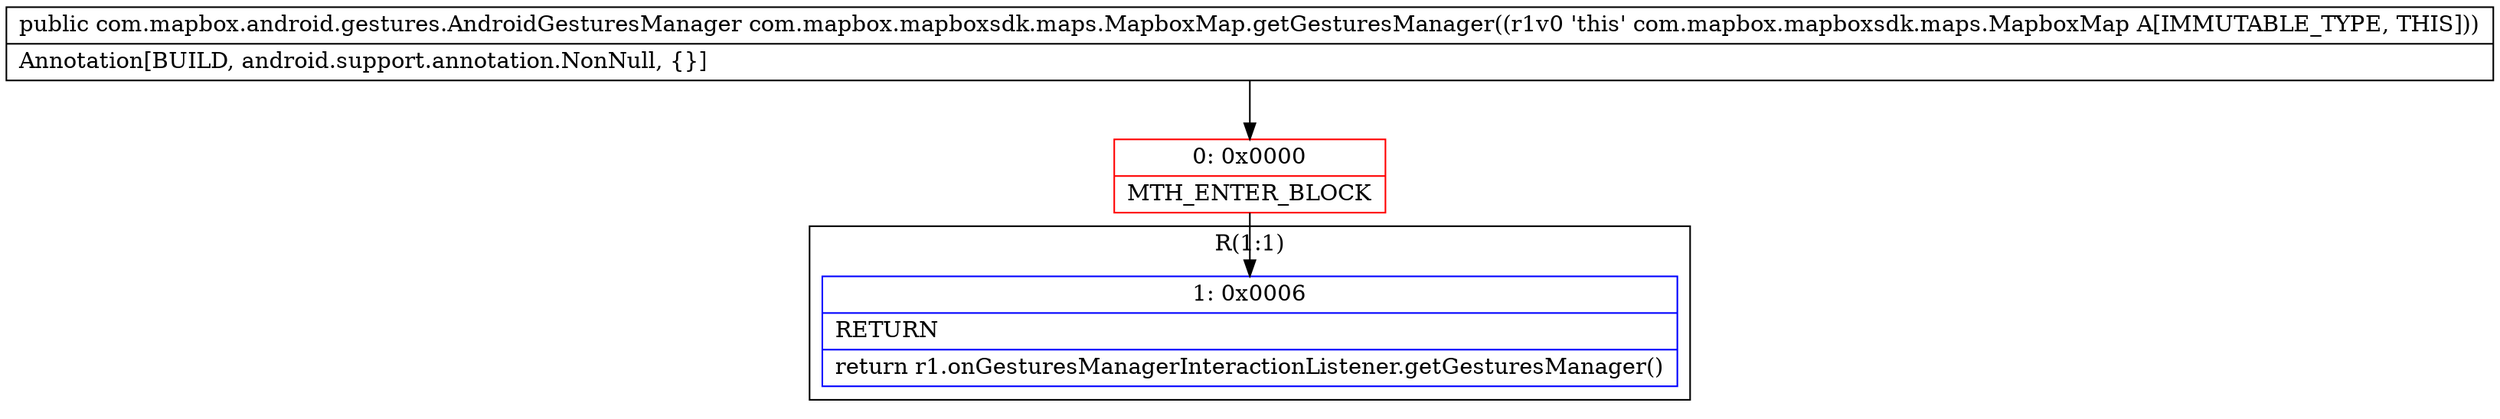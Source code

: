 digraph "CFG forcom.mapbox.mapboxsdk.maps.MapboxMap.getGesturesManager()Lcom\/mapbox\/android\/gestures\/AndroidGesturesManager;" {
subgraph cluster_Region_1564400181 {
label = "R(1:1)";
node [shape=record,color=blue];
Node_1 [shape=record,label="{1\:\ 0x0006|RETURN\l|return r1.onGesturesManagerInteractionListener.getGesturesManager()\l}"];
}
Node_0 [shape=record,color=red,label="{0\:\ 0x0000|MTH_ENTER_BLOCK\l}"];
MethodNode[shape=record,label="{public com.mapbox.android.gestures.AndroidGesturesManager com.mapbox.mapboxsdk.maps.MapboxMap.getGesturesManager((r1v0 'this' com.mapbox.mapboxsdk.maps.MapboxMap A[IMMUTABLE_TYPE, THIS]))  | Annotation[BUILD, android.support.annotation.NonNull, \{\}]\l}"];
MethodNode -> Node_0;
Node_0 -> Node_1;
}

